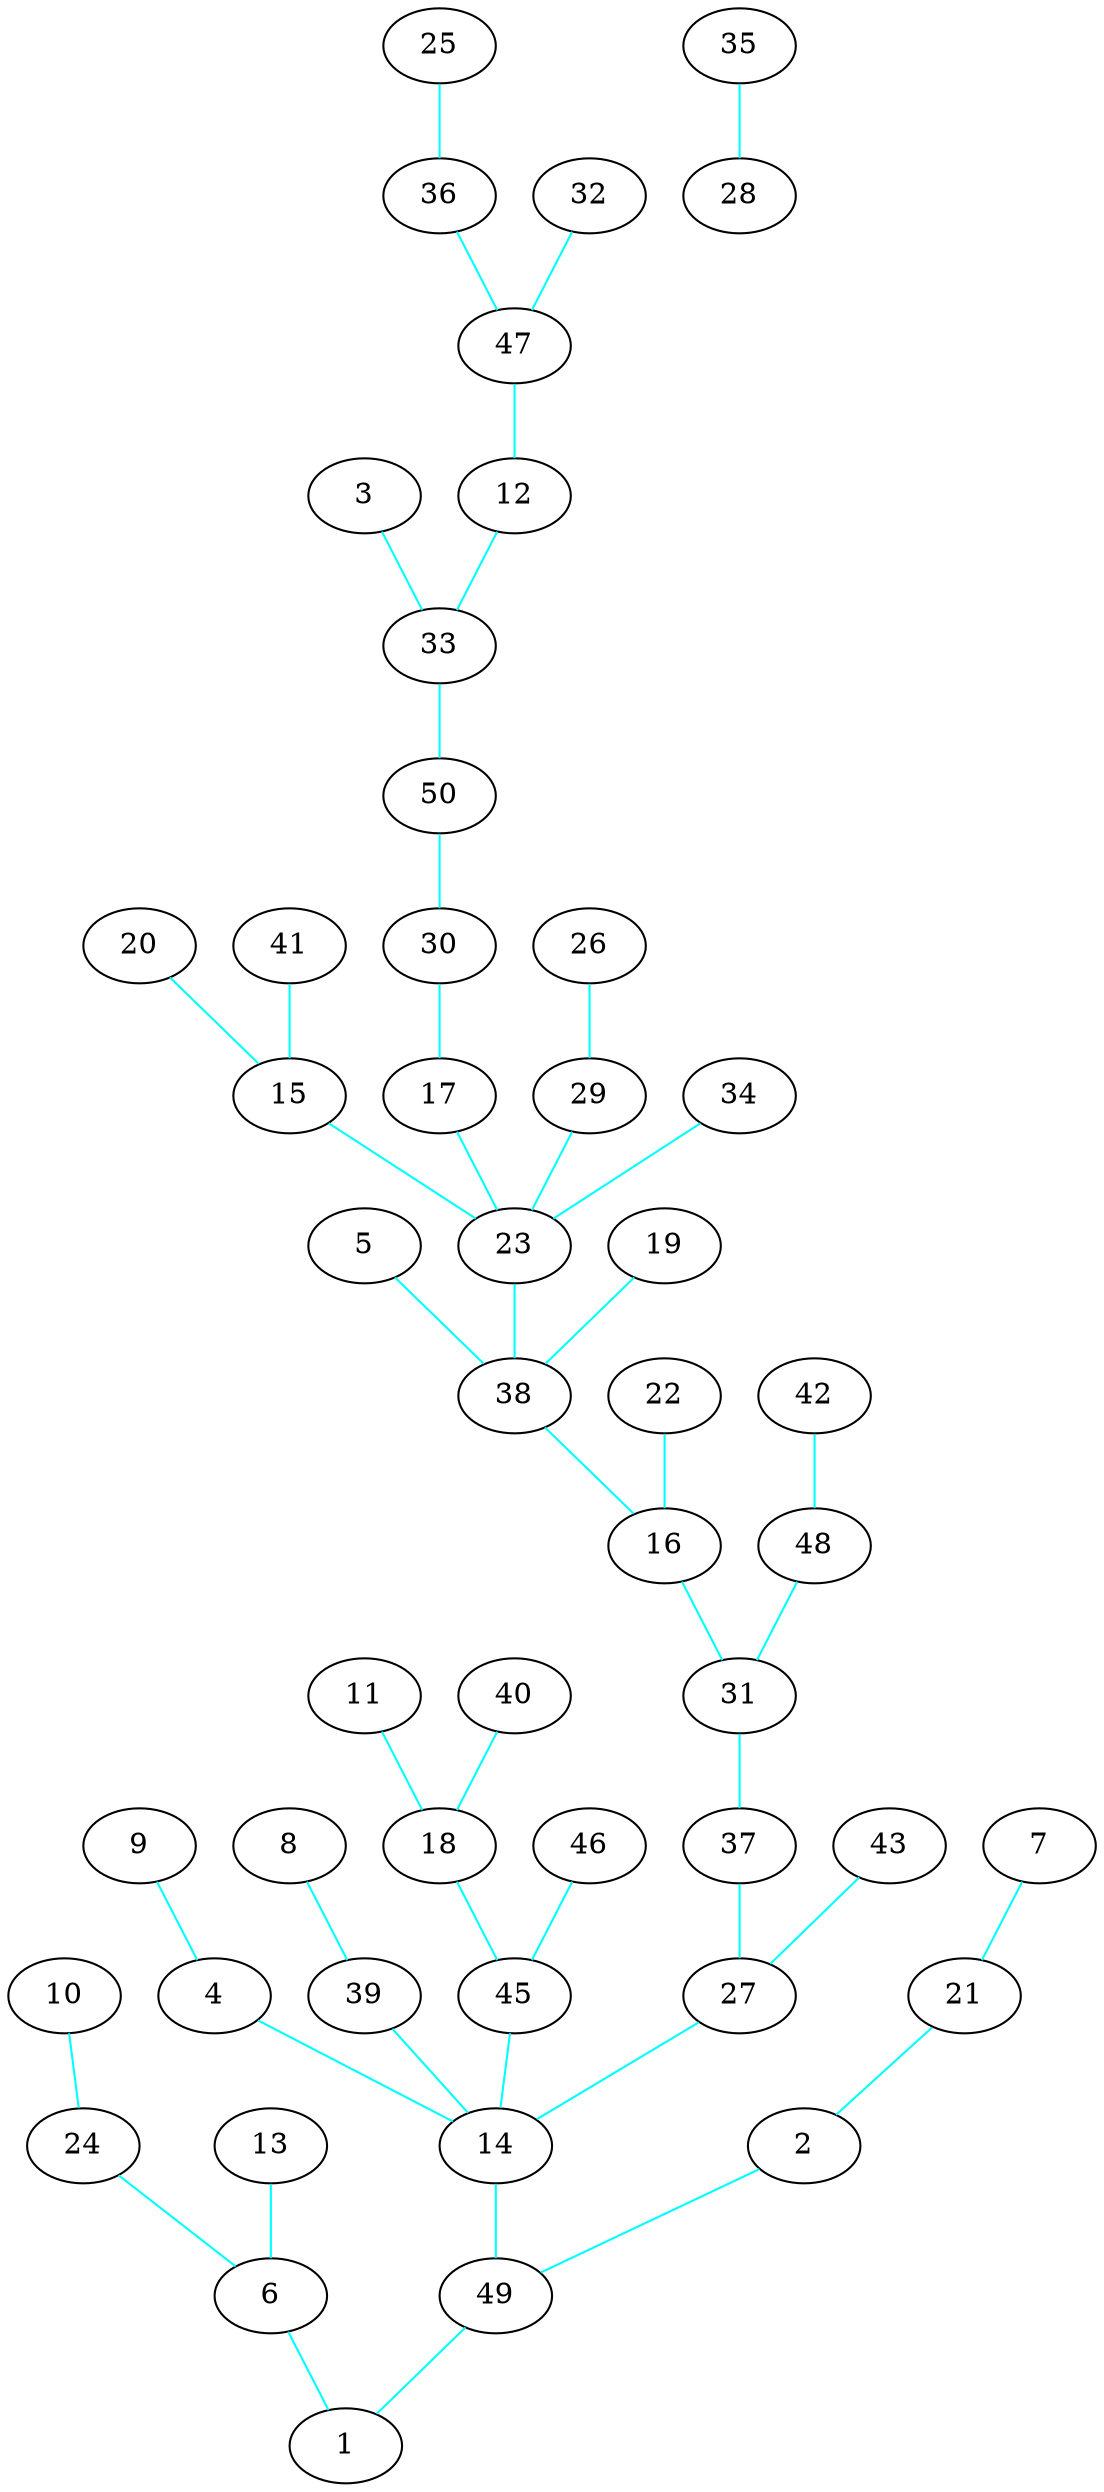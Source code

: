 graph dothi
{
2 -- 49 [color = cyan]
3 -- 33 [color = cyan]
4 -- 14 [color = cyan]
5 -- 38 [color = cyan]
6 -- 1 [color = cyan]
7 -- 21 [color = cyan]
8 -- 39 [color = cyan]
9 -- 4 [color = cyan]
10 -- 24 [color = cyan]
11 -- 18 [color = cyan]
12 -- 33 [color = cyan]
13 -- 6 [color = cyan]
14 -- 49 [color = cyan]
15 -- 23 [color = cyan]
16 -- 31 [color = cyan]
17 -- 23 [color = cyan]
18 -- 45 [color = cyan]
19 -- 38 [color = cyan]
20 -- 15 [color = cyan]
21 -- 2 [color = cyan]
22 -- 16 [color = cyan]
23 -- 38 [color = cyan]
24 -- 6 [color = cyan]
25 -- 36 [color = cyan]
26 -- 29 [color = cyan]
27 -- 14 [color = cyan]
29 -- 23 [color = cyan]
30 -- 17 [color = cyan]
31 -- 37 [color = cyan]
32 -- 47 [color = cyan]
33 -- 50 [color = cyan]
34 -- 23 [color = cyan]
35 -- 28 [color = cyan]
36 -- 47 [color = cyan]
37 -- 27 [color = cyan]
38 -- 16 [color = cyan]
39 -- 14 [color = cyan]
40 -- 18 [color = cyan]
41 -- 15 [color = cyan]
42 -- 48 [color = cyan]
43 -- 27 [color = cyan]
45 -- 14 [color = cyan]
46 -- 45 [color = cyan]
47 -- 12 [color = cyan]
48 -- 31 [color = cyan]
49 -- 1 [color = cyan]
50 -- 30 [color = cyan]
}
